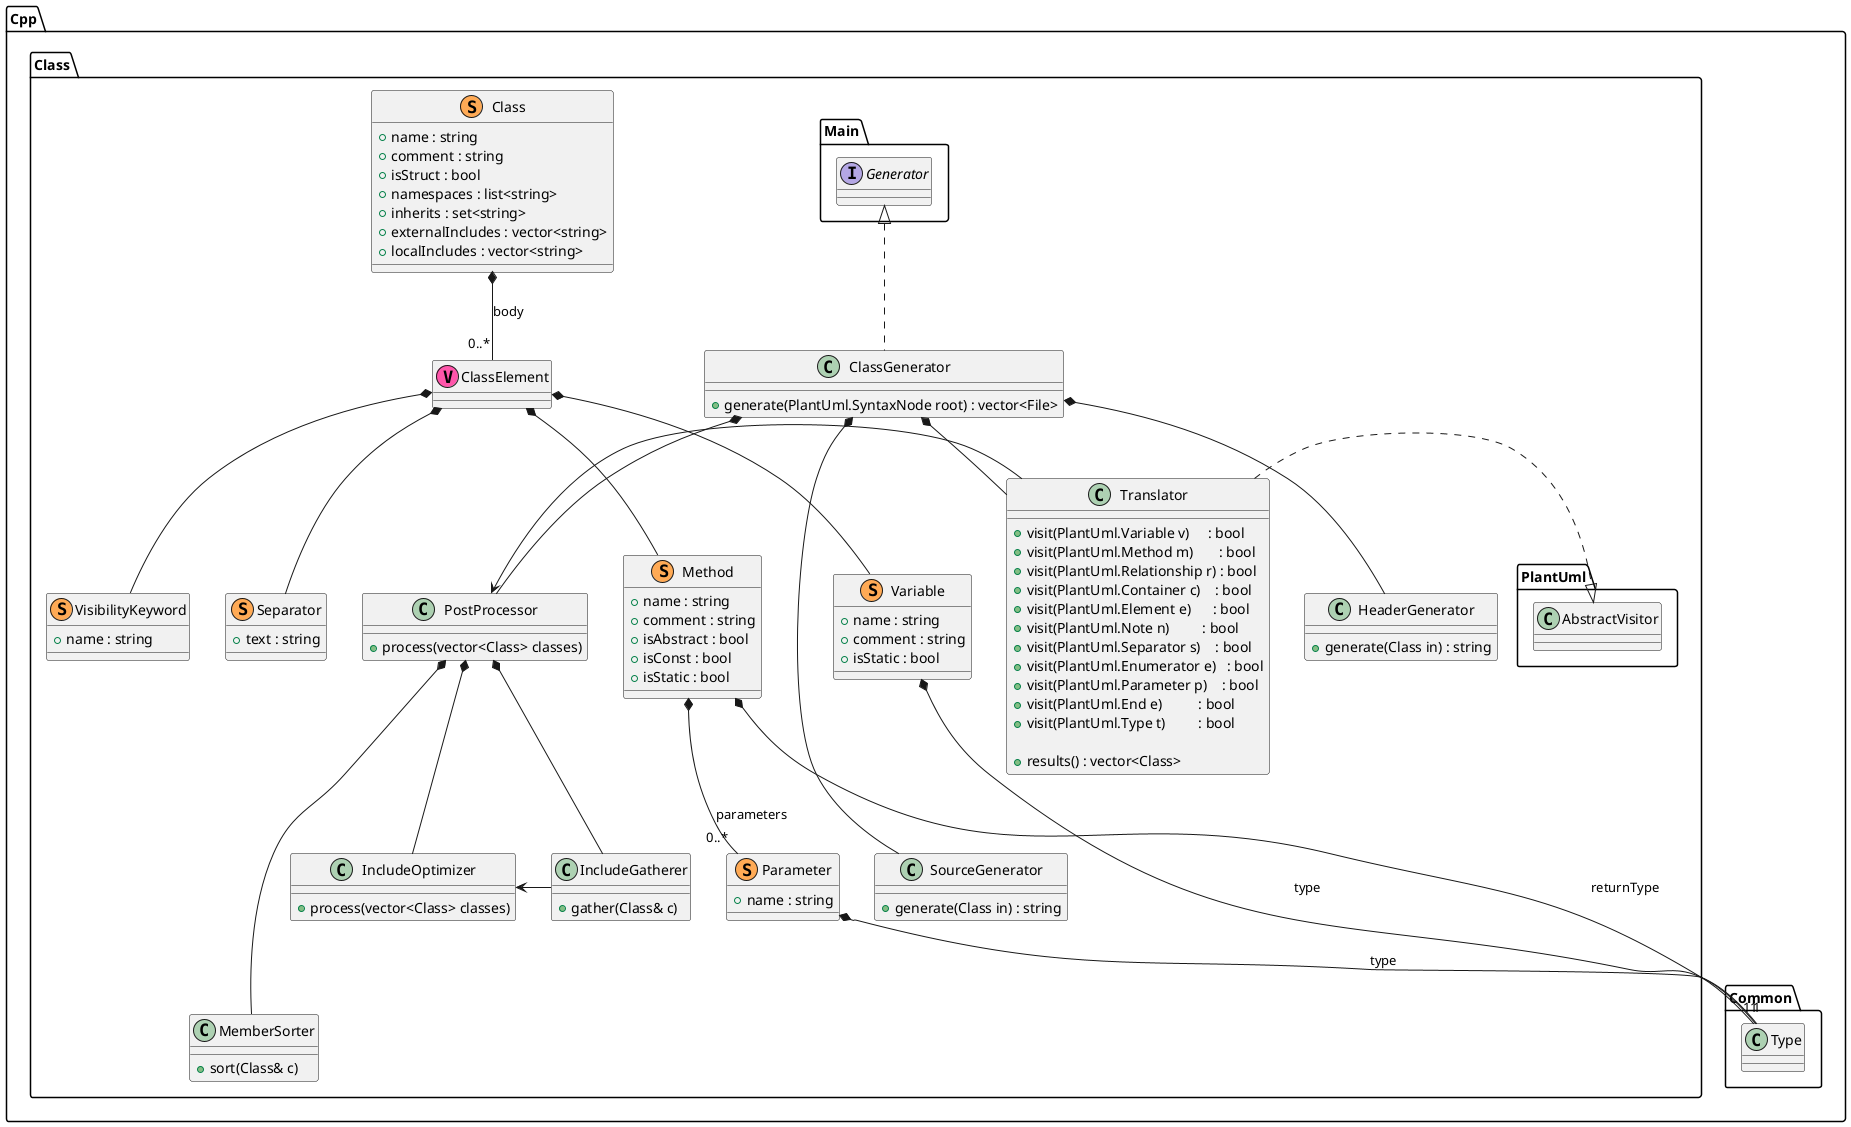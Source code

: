@startuml Class

namespace Cpp {

    namespace Class {
        ' *************** ALGORITHMS ***************
        class Translator
        {
            +visit(PlantUml.Variable v)     : bool
            +visit(PlantUml.Method m)       : bool
            +visit(PlantUml.Relationship r) : bool
            +visit(PlantUml.Container c)    : bool
            +visit(PlantUml.Element e)      : bool
            +visit(PlantUml.Note n)         : bool
            +visit(PlantUml.Separator s)    : bool
            +visit(PlantUml.Enumerator e)   : bool
            +visit(PlantUml.Parameter p)    : bool
            +visit(PlantUml.End e)          : bool
            +visit(PlantUml.Type t)         : bool

            +results() : vector<Class>
        }
        Translator .|> PlantUml.AbstractVisitor

        class PostProcessor {
            +process(vector<Class> classes)
        }

        class IncludeGatherer {
            +gather(Class& c)
        }
        class IncludeOptimizer {
            +process(vector<Class> classes)
        }
        class MemberSorter {
            +sort(Class& c)
        }

        PostProcessor *-- IncludeGatherer
        PostProcessor *-- IncludeOptimizer
        PostProcessor *--- MemberSorter
        IncludeOptimizer <- IncludeGatherer


        class HeaderGenerator {
            +generate(Class in) : string
        }

        class SourceGenerator {
            +generate(Class in) : string
        }

        Translator -left-> PostProcessor

        class ClassGenerator implements Main.Generator {
            +generate(PlantUml.SyntaxNode root) : vector<File>
        }
        ClassGenerator *-- Translator
        ClassGenerator *-- PostProcessor
        ClassGenerator *-- HeaderGenerator
        ClassGenerator *--- SourceGenerator

        ' *************** DATA ***************
        class Class << (S,#FFAA55) >>
        {
            +name : string
            +comment : string
            +isStruct : bool
            +namespaces : list<string>
            +inherits : set<string>
            +externalIncludes : vector<string>
            +localIncludes : vector<string>
        }
        class ClassElement << (V,#FF55AA) >>
        class VisibilityKeyword << (S,#FFAA55) >>
        {
            +name : string
        }
        class Separator << (S,#FFAA55) >>
        {
            +text : string
        }
        class Variable << (S,#FFAA55) >>
        {
            +name : string
            +comment : string
            +isStatic : bool
        }
        class Method << (S,#FFAA55) >>
        {
            +name : string
            +comment : string
            +isAbstract : bool
            +isConst : bool
            +isStatic : bool
        }
        class Parameter << (S,#FFAA55) >>
        {
            +name : string
        }


        Method *--- "1" Cpp.Common.Type : returnType
        Parameter *-- "1" Cpp.Common.Type : type
        Variable *--- "1" Cpp.Common.Type : type


        Class *-- "0..*" ClassElement : body
        ClassElement *-- Method
        ClassElement *-- Variable
        ClassElement *-- VisibilityKeyword
        ClassElement *-- Separator
        Method *-- "0..*" Parameter : parameters
    }
}

@enduml
